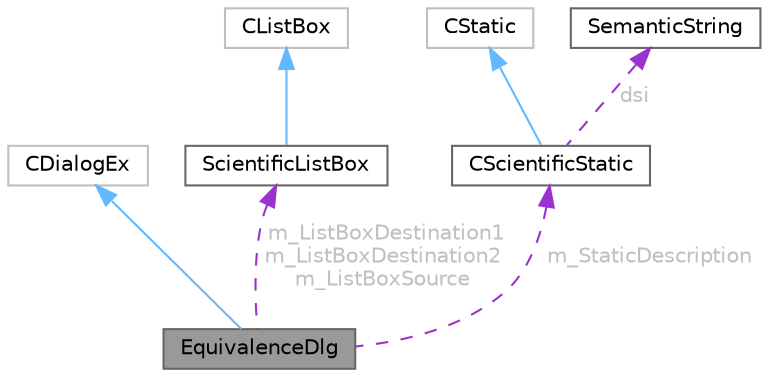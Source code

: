 digraph "EquivalenceDlg"
{
 // LATEX_PDF_SIZE
  bgcolor="transparent";
  edge [fontname=Helvetica,fontsize=10,labelfontname=Helvetica,labelfontsize=10];
  node [fontname=Helvetica,fontsize=10,shape=box,height=0.2,width=0.4];
  Node1 [id="Node000001",label="EquivalenceDlg",height=0.2,width=0.4,color="gray40", fillcolor="grey60", style="filled", fontcolor="black",tooltip="The EquivalenceDlg class represents a dialog for managing equivalences."];
  Node2 -> Node1 [id="edge1_Node000001_Node000002",dir="back",color="steelblue1",style="solid",tooltip=" "];
  Node2 [id="Node000002",label="CDialogEx",height=0.2,width=0.4,color="grey75", fillcolor="white", style="filled",tooltip=" "];
  Node3 -> Node1 [id="edge2_Node000001_Node000003",dir="back",color="darkorchid3",style="dashed",tooltip=" ",label=" m_ListBoxDestination1\nm_ListBoxDestination2\nm_ListBoxSource",fontcolor="grey" ];
  Node3 [id="Node000003",label="ScientificListBox",height=0.2,width=0.4,color="gray40", fillcolor="white", style="filled",URL="$classScientificListBox.html",tooltip="A custom list box class used to display scientific items with special formatting for mathematical sym..."];
  Node4 -> Node3 [id="edge3_Node000003_Node000004",dir="back",color="steelblue1",style="solid",tooltip=" "];
  Node4 [id="Node000004",label="CListBox",height=0.2,width=0.4,color="grey75", fillcolor="white", style="filled",tooltip=" "];
  Node5 -> Node1 [id="edge4_Node000001_Node000005",dir="back",color="darkorchid3",style="dashed",tooltip=" ",label=" m_StaticDescription",fontcolor="grey" ];
  Node5 [id="Node000005",label="CScientificStatic",height=0.2,width=0.4,color="gray40", fillcolor="white", style="filled",URL="$classCScientificStatic.html",tooltip="A custom static control class for rendering mathematical expressions with special formatting for symb..."];
  Node6 -> Node5 [id="edge5_Node000005_Node000006",dir="back",color="steelblue1",style="solid",tooltip=" "];
  Node6 [id="Node000006",label="CStatic",height=0.2,width=0.4,color="grey75", fillcolor="white", style="filled",tooltip=" "];
  Node7 -> Node5 [id="edge6_Node000005_Node000007",dir="back",color="darkorchid3",style="dashed",tooltip=" ",label=" dsi",fontcolor="grey" ];
  Node7 [id="Node000007",label="SemanticString",height=0.2,width=0.4,color="gray40", fillcolor="white", style="filled",URL="$classSemanticString.html",tooltip="Represents a semantic string for rendering mathematical expressions with styling."];
}
